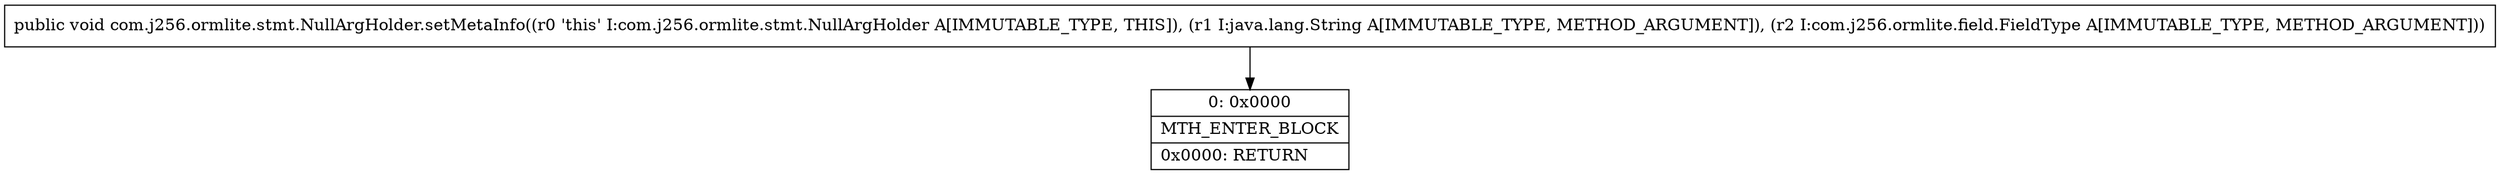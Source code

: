 digraph "CFG forcom.j256.ormlite.stmt.NullArgHolder.setMetaInfo(Ljava\/lang\/String;Lcom\/j256\/ormlite\/field\/FieldType;)V" {
Node_0 [shape=record,label="{0\:\ 0x0000|MTH_ENTER_BLOCK\l|0x0000: RETURN   \l}"];
MethodNode[shape=record,label="{public void com.j256.ormlite.stmt.NullArgHolder.setMetaInfo((r0 'this' I:com.j256.ormlite.stmt.NullArgHolder A[IMMUTABLE_TYPE, THIS]), (r1 I:java.lang.String A[IMMUTABLE_TYPE, METHOD_ARGUMENT]), (r2 I:com.j256.ormlite.field.FieldType A[IMMUTABLE_TYPE, METHOD_ARGUMENT])) }"];
MethodNode -> Node_0;
}

